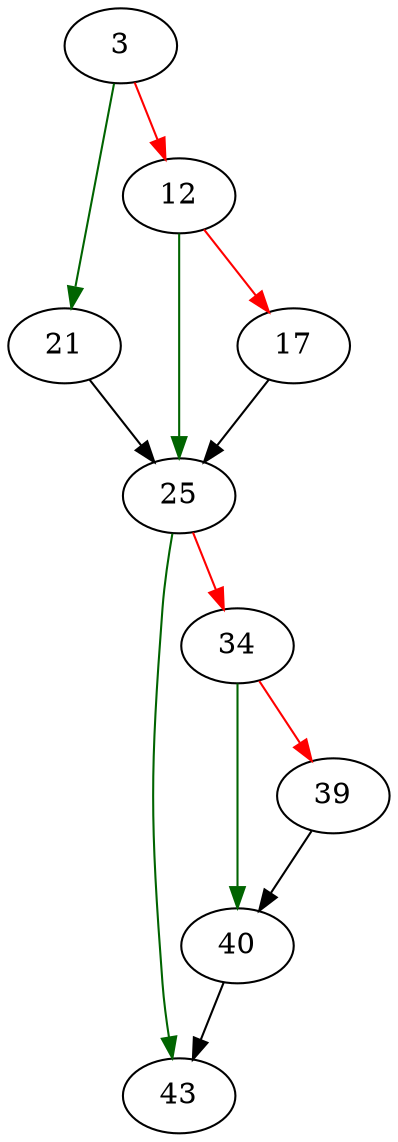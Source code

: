 strict digraph "mfile_name_concat" {
	// Node definitions.
	3 [entry=true];
	21;
	12;
	25;
	17;
	43;
	34;
	40;
	39;

	// Edge definitions.
	3 -> 21 [
		color=darkgreen
		cond=true
	];
	3 -> 12 [
		color=red
		cond=false
	];
	21 -> 25;
	12 -> 25 [
		color=darkgreen
		cond=true
	];
	12 -> 17 [
		color=red
		cond=false
	];
	25 -> 43 [
		color=darkgreen
		cond=true
	];
	25 -> 34 [
		color=red
		cond=false
	];
	17 -> 25;
	34 -> 40 [
		color=darkgreen
		cond=true
	];
	34 -> 39 [
		color=red
		cond=false
	];
	40 -> 43;
	39 -> 40;
}